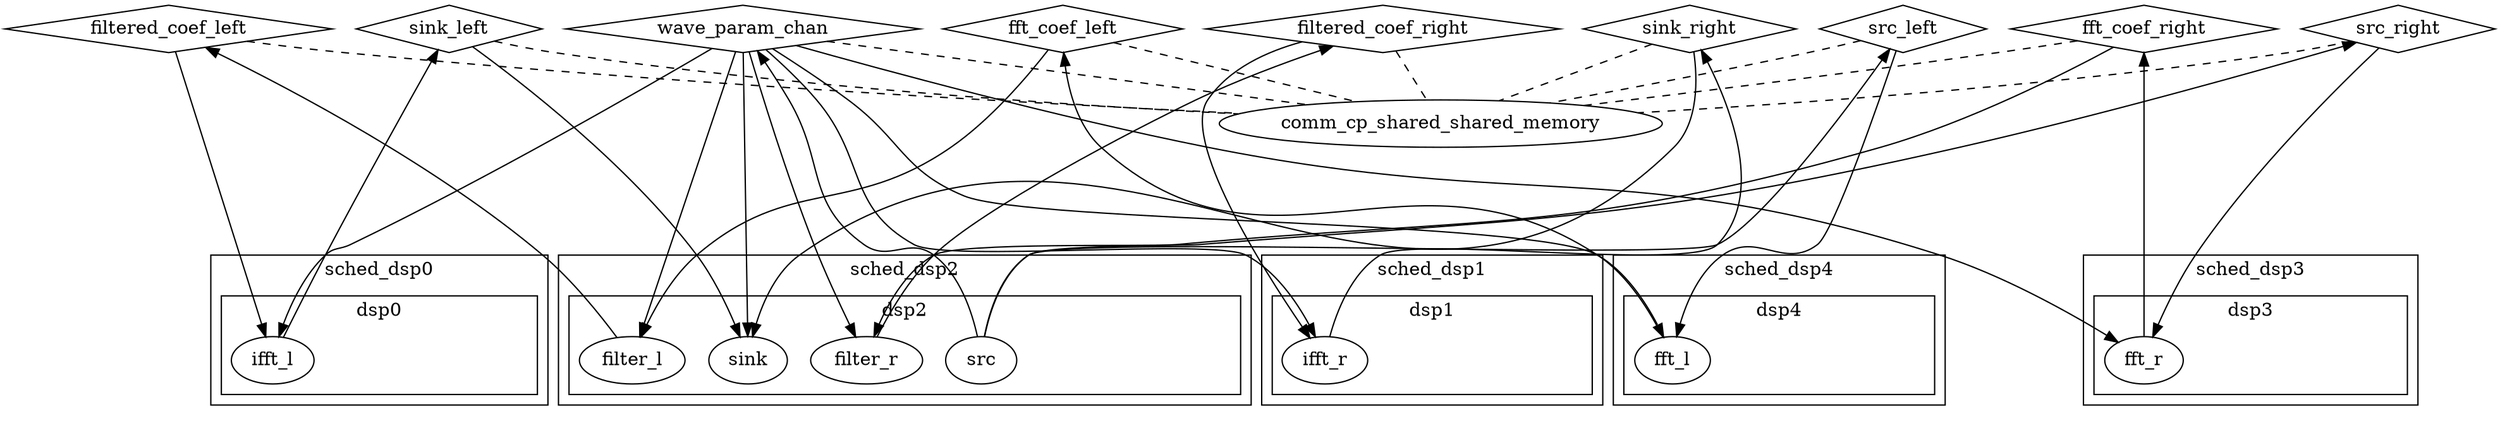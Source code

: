 digraph G {
subgraph cluster_scheduler_sched_dsp0 {
label=sched_dsp0;
subgraph cluster_processor_dsp0 {
label=dsp0;
dummy_dsp0 [style=invis];
process_ifft_l [label=ifft_l];
}

}

subgraph cluster_scheduler_sched_dsp1 {
label=sched_dsp1;
subgraph cluster_processor_dsp1 {
label=dsp1;
dummy_dsp1 [style=invis];
process_ifft_r [label=ifft_r];
}

}

subgraph cluster_scheduler_sched_dsp2 {
label=sched_dsp2;
subgraph cluster_processor_dsp2 {
label=dsp2;
dummy_dsp2 [style=invis];
process_src [label=src];
process_filter_l [label=filter_l];
process_filter_r [label=filter_r];
process_sink [label=sink];
}

}

subgraph cluster_scheduler_sched_dsp3 {
label=sched_dsp3;
subgraph cluster_processor_dsp3 {
label=dsp3;
dummy_dsp3 [style=invis];
process_fft_r [label=fft_r];
}

}

subgraph cluster_scheduler_sched_dsp4 {
label=sched_dsp4;
subgraph cluster_processor_dsp4 {
label=dsp4;
dummy_dsp4 [style=invis];
process_fft_l [label=fft_l];
}

}

primitive_comm_cp_shared_shared_memory [label=comm_cp_shared_shared_memory];
channel_wave_param_chan [label=wave_param_chan, shape=diamond];
process_src -> channel_wave_param_chan  [minlen=4];
channel_wave_param_chan -> process_fft_l  [minlen=4];
channel_wave_param_chan -> process_filter_l  [minlen=4];
channel_wave_param_chan -> process_ifft_l  [minlen=4];
channel_wave_param_chan -> process_fft_r  [minlen=4];
channel_wave_param_chan -> process_filter_r  [minlen=4];
channel_wave_param_chan -> process_ifft_r  [minlen=4];
channel_wave_param_chan -> process_sink  [minlen=4];
channel_wave_param_chan -> primitive_comm_cp_shared_shared_memory  [arrowhead=none, style=dashed];
channel_src_left [label=src_left, shape=diamond];
process_src -> channel_src_left  [minlen=4];
channel_src_left -> process_fft_l  [minlen=4];
channel_src_left -> primitive_comm_cp_shared_shared_memory  [arrowhead=none, style=dashed];
channel_fft_coef_left [label=fft_coef_left, shape=diamond];
process_fft_l -> channel_fft_coef_left  [minlen=4];
channel_fft_coef_left -> process_filter_l  [minlen=4];
channel_fft_coef_left -> primitive_comm_cp_shared_shared_memory  [arrowhead=none, style=dashed];
channel_filtered_coef_left [label=filtered_coef_left, shape=diamond];
process_filter_l -> channel_filtered_coef_left  [minlen=4];
channel_filtered_coef_left -> process_ifft_l  [minlen=4];
channel_filtered_coef_left -> primitive_comm_cp_shared_shared_memory  [arrowhead=none, style=dashed];
channel_sink_left [label=sink_left, shape=diamond];
process_ifft_l -> channel_sink_left  [minlen=4];
channel_sink_left -> process_sink  [minlen=4];
channel_sink_left -> primitive_comm_cp_shared_shared_memory  [arrowhead=none, style=dashed];
channel_src_right [label=src_right, shape=diamond];
process_src -> channel_src_right  [minlen=4];
channel_src_right -> process_fft_r  [minlen=4];
channel_src_right -> primitive_comm_cp_shared_shared_memory  [arrowhead=none, style=dashed];
channel_fft_coef_right [label=fft_coef_right, shape=diamond];
process_fft_r -> channel_fft_coef_right  [minlen=4];
channel_fft_coef_right -> process_filter_r  [minlen=4];
channel_fft_coef_right -> primitive_comm_cp_shared_shared_memory  [arrowhead=none, style=dashed];
channel_filtered_coef_right [label=filtered_coef_right, shape=diamond];
process_filter_r -> channel_filtered_coef_right  [minlen=4];
channel_filtered_coef_right -> process_ifft_r  [minlen=4];
channel_filtered_coef_right -> primitive_comm_cp_shared_shared_memory  [arrowhead=none, style=dashed];
channel_sink_right [label=sink_right, shape=diamond];
process_ifft_r -> channel_sink_right  [minlen=4];
channel_sink_right -> process_sink  [minlen=4];
channel_sink_right -> primitive_comm_cp_shared_shared_memory  [arrowhead=none, style=dashed];
}
